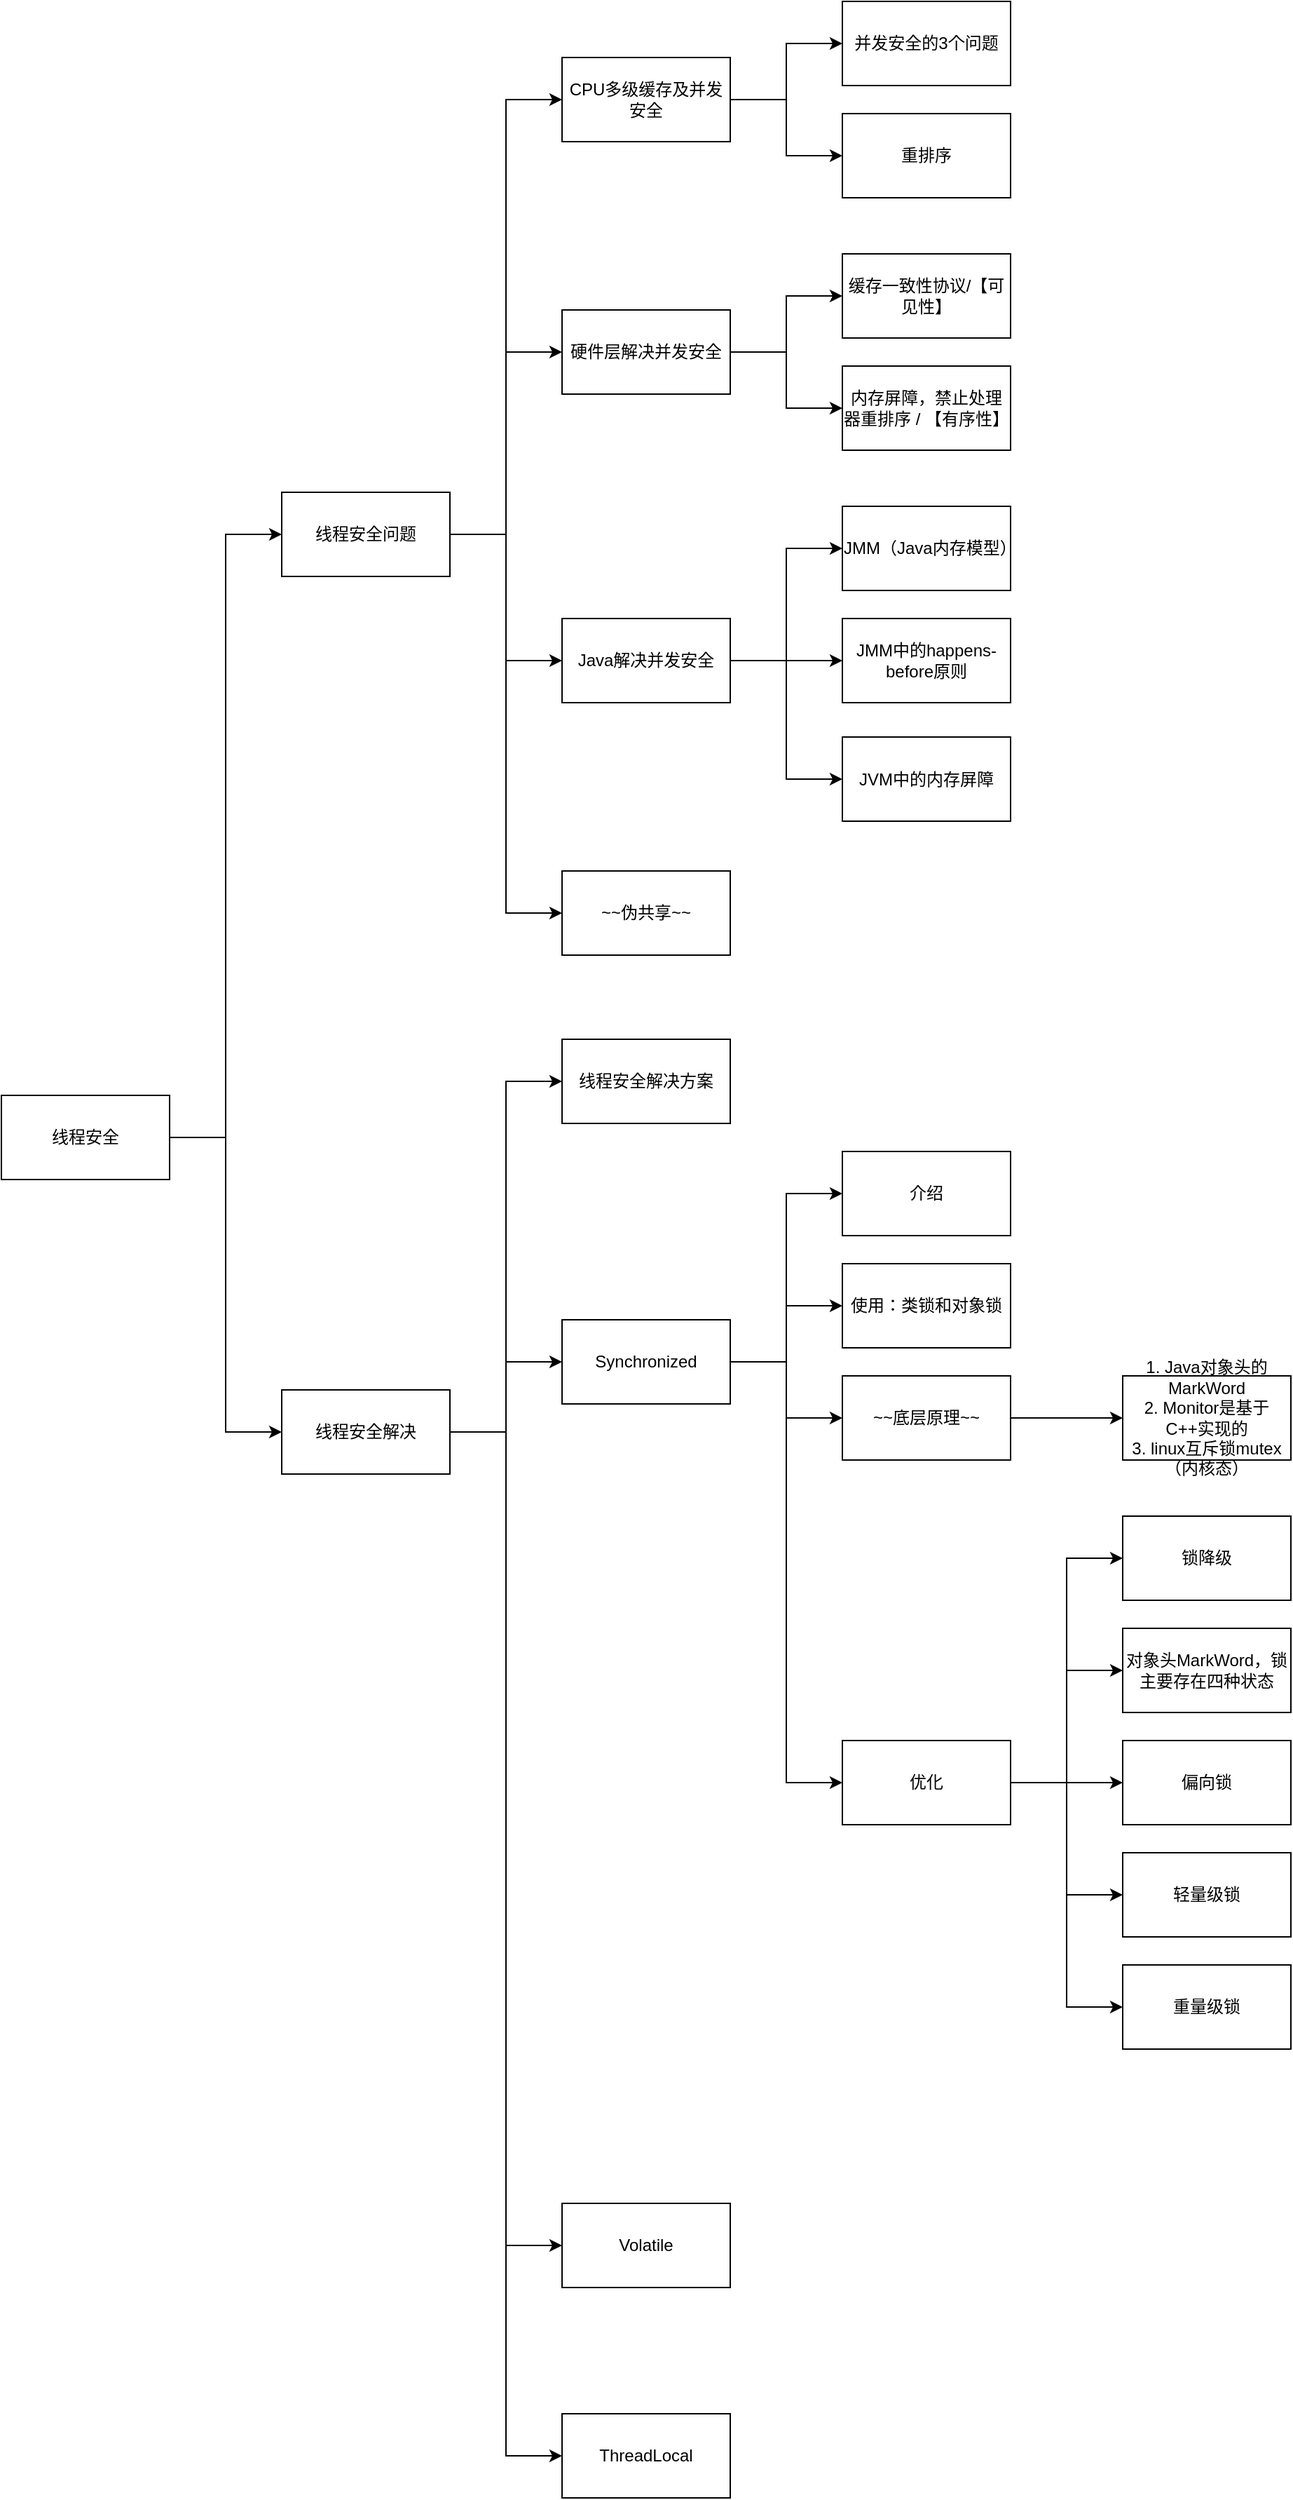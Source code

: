 <mxfile version="20.8.16" type="device"><diagram name="第 1 页" id="PH7zY7GD9xR7PyJJDMaR"><mxGraphModel dx="876" dy="828" grid="1" gridSize="10" guides="1" tooltips="1" connect="1" arrows="1" fold="1" page="1" pageScale="1" pageWidth="827" pageHeight="1169" math="0" shadow="0"><root><mxCell id="0"/><mxCell id="1" parent="0"/><mxCell id="GE9L2oN_wP7Hbji7ABV1-3" value="" style="edgeStyle=orthogonalEdgeStyle;rounded=0;orthogonalLoop=1;jettySize=auto;html=1;entryX=0;entryY=0.5;entryDx=0;entryDy=0;" parent="1" source="GE9L2oN_wP7Hbji7ABV1-1" target="GE9L2oN_wP7Hbji7ABV1-2" edge="1"><mxGeometry relative="1" as="geometry"/></mxCell><mxCell id="GE9L2oN_wP7Hbji7ABV1-5" style="edgeStyle=orthogonalEdgeStyle;rounded=0;orthogonalLoop=1;jettySize=auto;html=1;entryX=0;entryY=0.5;entryDx=0;entryDy=0;" parent="1" source="GE9L2oN_wP7Hbji7ABV1-1" target="GE9L2oN_wP7Hbji7ABV1-4" edge="1"><mxGeometry relative="1" as="geometry"/></mxCell><mxCell id="GE9L2oN_wP7Hbji7ABV1-15" style="edgeStyle=orthogonalEdgeStyle;rounded=0;orthogonalLoop=1;jettySize=auto;html=1;entryX=0;entryY=0.5;entryDx=0;entryDy=0;" parent="1" source="GE9L2oN_wP7Hbji7ABV1-1" target="GE9L2oN_wP7Hbji7ABV1-14" edge="1"><mxGeometry relative="1" as="geometry"/></mxCell><mxCell id="GE9L2oN_wP7Hbji7ABV1-29" style="edgeStyle=orthogonalEdgeStyle;rounded=0;orthogonalLoop=1;jettySize=auto;html=1;entryX=0;entryY=0.5;entryDx=0;entryDy=0;" parent="1" source="GE9L2oN_wP7Hbji7ABV1-1" target="GE9L2oN_wP7Hbji7ABV1-28" edge="1"><mxGeometry relative="1" as="geometry"/></mxCell><mxCell id="GE9L2oN_wP7Hbji7ABV1-1" value="线程安全问题" style="rounded=0;whiteSpace=wrap;html=1;" parent="1" vertex="1"><mxGeometry x="240" y="410" width="120" height="60" as="geometry"/></mxCell><mxCell id="GE9L2oN_wP7Hbji7ABV1-7" value="" style="edgeStyle=orthogonalEdgeStyle;rounded=0;orthogonalLoop=1;jettySize=auto;html=1;" parent="1" source="GE9L2oN_wP7Hbji7ABV1-2" target="GE9L2oN_wP7Hbji7ABV1-6" edge="1"><mxGeometry relative="1" as="geometry"/></mxCell><mxCell id="GE9L2oN_wP7Hbji7ABV1-9" style="edgeStyle=orthogonalEdgeStyle;rounded=0;orthogonalLoop=1;jettySize=auto;html=1;entryX=0;entryY=0.5;entryDx=0;entryDy=0;" parent="1" source="GE9L2oN_wP7Hbji7ABV1-2" target="GE9L2oN_wP7Hbji7ABV1-8" edge="1"><mxGeometry relative="1" as="geometry"/></mxCell><mxCell id="GE9L2oN_wP7Hbji7ABV1-2" value="CPU多级缓存及并发安全" style="rounded=0;whiteSpace=wrap;html=1;" parent="1" vertex="1"><mxGeometry x="440" y="100" width="120" height="60" as="geometry"/></mxCell><mxCell id="GE9L2oN_wP7Hbji7ABV1-21" value="" style="edgeStyle=orthogonalEdgeStyle;rounded=0;orthogonalLoop=1;jettySize=auto;html=1;entryX=0;entryY=0.5;entryDx=0;entryDy=0;" parent="1" source="GE9L2oN_wP7Hbji7ABV1-4" target="GE9L2oN_wP7Hbji7ABV1-20" edge="1"><mxGeometry relative="1" as="geometry"/></mxCell><mxCell id="GE9L2oN_wP7Hbji7ABV1-26" style="edgeStyle=orthogonalEdgeStyle;rounded=0;orthogonalLoop=1;jettySize=auto;html=1;entryX=0;entryY=0.5;entryDx=0;entryDy=0;" parent="1" source="GE9L2oN_wP7Hbji7ABV1-4" target="GE9L2oN_wP7Hbji7ABV1-22" edge="1"><mxGeometry relative="1" as="geometry"/></mxCell><mxCell id="GE9L2oN_wP7Hbji7ABV1-27" style="edgeStyle=orthogonalEdgeStyle;rounded=0;orthogonalLoop=1;jettySize=auto;html=1;entryX=0;entryY=0.5;entryDx=0;entryDy=0;" parent="1" source="GE9L2oN_wP7Hbji7ABV1-4" target="GE9L2oN_wP7Hbji7ABV1-23" edge="1"><mxGeometry relative="1" as="geometry"/></mxCell><mxCell id="GE9L2oN_wP7Hbji7ABV1-4" value="Java解决并发安全" style="rounded=0;whiteSpace=wrap;html=1;" parent="1" vertex="1"><mxGeometry x="440" y="500" width="120" height="60" as="geometry"/></mxCell><mxCell id="GE9L2oN_wP7Hbji7ABV1-6" value="并发安全的3个问题" style="rounded=0;whiteSpace=wrap;html=1;" parent="1" vertex="1"><mxGeometry x="640" y="60" width="120" height="60" as="geometry"/></mxCell><mxCell id="GE9L2oN_wP7Hbji7ABV1-8" value="重排序" style="rounded=0;whiteSpace=wrap;html=1;" parent="1" vertex="1"><mxGeometry x="640" y="140" width="120" height="60" as="geometry"/></mxCell><mxCell id="GE9L2oN_wP7Hbji7ABV1-13" style="edgeStyle=orthogonalEdgeStyle;rounded=0;orthogonalLoop=1;jettySize=auto;html=1;entryX=0;entryY=0.5;entryDx=0;entryDy=0;" parent="1" source="GE9L2oN_wP7Hbji7ABV1-10" target="GE9L2oN_wP7Hbji7ABV1-1" edge="1"><mxGeometry relative="1" as="geometry"/></mxCell><mxCell id="GE9L2oN_wP7Hbji7ABV1-37" style="edgeStyle=orthogonalEdgeStyle;rounded=0;orthogonalLoop=1;jettySize=auto;html=1;entryX=0;entryY=0.5;entryDx=0;entryDy=0;" parent="1" source="GE9L2oN_wP7Hbji7ABV1-10" target="GE9L2oN_wP7Hbji7ABV1-30" edge="1"><mxGeometry relative="1" as="geometry"/></mxCell><mxCell id="GE9L2oN_wP7Hbji7ABV1-10" value="线程安全" style="rounded=0;whiteSpace=wrap;html=1;" parent="1" vertex="1"><mxGeometry x="40" y="840" width="120" height="60" as="geometry"/></mxCell><mxCell id="GE9L2oN_wP7Hbji7ABV1-17" value="" style="edgeStyle=orthogonalEdgeStyle;rounded=0;orthogonalLoop=1;jettySize=auto;html=1;entryX=0;entryY=0.5;entryDx=0;entryDy=0;" parent="1" source="GE9L2oN_wP7Hbji7ABV1-14" target="GE9L2oN_wP7Hbji7ABV1-16" edge="1"><mxGeometry relative="1" as="geometry"/></mxCell><mxCell id="GE9L2oN_wP7Hbji7ABV1-19" style="edgeStyle=orthogonalEdgeStyle;rounded=0;orthogonalLoop=1;jettySize=auto;html=1;entryX=0;entryY=0.5;entryDx=0;entryDy=0;" parent="1" source="GE9L2oN_wP7Hbji7ABV1-14" target="GE9L2oN_wP7Hbji7ABV1-18" edge="1"><mxGeometry relative="1" as="geometry"/></mxCell><mxCell id="GE9L2oN_wP7Hbji7ABV1-14" value="硬件层解决并发安全" style="rounded=0;whiteSpace=wrap;html=1;" parent="1" vertex="1"><mxGeometry x="440" y="280" width="120" height="60" as="geometry"/></mxCell><mxCell id="GE9L2oN_wP7Hbji7ABV1-16" value="缓存一致性协议/【可见性】" style="rounded=0;whiteSpace=wrap;html=1;" parent="1" vertex="1"><mxGeometry x="640" y="240" width="120" height="60" as="geometry"/></mxCell><mxCell id="GE9L2oN_wP7Hbji7ABV1-18" value="内存屏障，禁止处理器重排序 / 【有序性】" style="rounded=0;whiteSpace=wrap;html=1;" parent="1" vertex="1"><mxGeometry x="640" y="320" width="120" height="60" as="geometry"/></mxCell><mxCell id="GE9L2oN_wP7Hbji7ABV1-20" value="JMM（Java内存模型）" style="rounded=0;whiteSpace=wrap;html=1;" parent="1" vertex="1"><mxGeometry x="640" y="420" width="120" height="60" as="geometry"/></mxCell><mxCell id="GE9L2oN_wP7Hbji7ABV1-22" value="JMM中的happens-before原则" style="rounded=0;whiteSpace=wrap;html=1;" parent="1" vertex="1"><mxGeometry x="640" y="500" width="120" height="60" as="geometry"/></mxCell><mxCell id="GE9L2oN_wP7Hbji7ABV1-23" value="JVM中的内存屏障" style="rounded=0;whiteSpace=wrap;html=1;" parent="1" vertex="1"><mxGeometry x="640" y="584.5" width="120" height="60" as="geometry"/></mxCell><mxCell id="GE9L2oN_wP7Hbji7ABV1-28" value="~~伪共享~~" style="rounded=0;whiteSpace=wrap;html=1;" parent="1" vertex="1"><mxGeometry x="440" y="680" width="120" height="60" as="geometry"/></mxCell><mxCell id="GE9L2oN_wP7Hbji7ABV1-32" value="" style="edgeStyle=orthogonalEdgeStyle;rounded=0;orthogonalLoop=1;jettySize=auto;html=1;entryX=0;entryY=0.5;entryDx=0;entryDy=0;" parent="1" source="GE9L2oN_wP7Hbji7ABV1-30" target="GE9L2oN_wP7Hbji7ABV1-31" edge="1"><mxGeometry relative="1" as="geometry"/></mxCell><mxCell id="GE9L2oN_wP7Hbji7ABV1-38" style="edgeStyle=orthogonalEdgeStyle;rounded=0;orthogonalLoop=1;jettySize=auto;html=1;entryX=0;entryY=0.5;entryDx=0;entryDy=0;" parent="1" source="GE9L2oN_wP7Hbji7ABV1-30" target="GE9L2oN_wP7Hbji7ABV1-34" edge="1"><mxGeometry relative="1" as="geometry"/></mxCell><mxCell id="GE9L2oN_wP7Hbji7ABV1-39" style="edgeStyle=orthogonalEdgeStyle;rounded=0;orthogonalLoop=1;jettySize=auto;html=1;entryX=0;entryY=0.5;entryDx=0;entryDy=0;" parent="1" source="GE9L2oN_wP7Hbji7ABV1-30" target="GE9L2oN_wP7Hbji7ABV1-35" edge="1"><mxGeometry relative="1" as="geometry"/></mxCell><mxCell id="GE9L2oN_wP7Hbji7ABV1-40" style="edgeStyle=orthogonalEdgeStyle;rounded=0;orthogonalLoop=1;jettySize=auto;html=1;entryX=0;entryY=0.5;entryDx=0;entryDy=0;" parent="1" source="GE9L2oN_wP7Hbji7ABV1-30" target="GE9L2oN_wP7Hbji7ABV1-36" edge="1"><mxGeometry relative="1" as="geometry"/></mxCell><mxCell id="GE9L2oN_wP7Hbji7ABV1-30" value="线程安全解决" style="rounded=0;whiteSpace=wrap;html=1;" parent="1" vertex="1"><mxGeometry x="240" y="1050" width="120" height="60" as="geometry"/></mxCell><mxCell id="GE9L2oN_wP7Hbji7ABV1-31" value="线程安全解决方案" style="rounded=0;whiteSpace=wrap;html=1;" parent="1" vertex="1"><mxGeometry x="440" y="800" width="120" height="60" as="geometry"/></mxCell><mxCell id="GE9L2oN_wP7Hbji7ABV1-42" value="" style="edgeStyle=orthogonalEdgeStyle;rounded=0;orthogonalLoop=1;jettySize=auto;html=1;entryX=0;entryY=0.5;entryDx=0;entryDy=0;" parent="1" source="GE9L2oN_wP7Hbji7ABV1-34" target="GE9L2oN_wP7Hbji7ABV1-41" edge="1"><mxGeometry relative="1" as="geometry"/></mxCell><mxCell id="GE9L2oN_wP7Hbji7ABV1-47" style="edgeStyle=orthogonalEdgeStyle;rounded=0;orthogonalLoop=1;jettySize=auto;html=1;entryX=0;entryY=0.5;entryDx=0;entryDy=0;" parent="1" source="GE9L2oN_wP7Hbji7ABV1-34" target="GE9L2oN_wP7Hbji7ABV1-44" edge="1"><mxGeometry relative="1" as="geometry"/></mxCell><mxCell id="GE9L2oN_wP7Hbji7ABV1-48" style="edgeStyle=orthogonalEdgeStyle;rounded=0;orthogonalLoop=1;jettySize=auto;html=1;" parent="1" source="GE9L2oN_wP7Hbji7ABV1-34" target="GE9L2oN_wP7Hbji7ABV1-46" edge="1"><mxGeometry relative="1" as="geometry"/></mxCell><mxCell id="GE9L2oN_wP7Hbji7ABV1-49" style="edgeStyle=orthogonalEdgeStyle;rounded=0;orthogonalLoop=1;jettySize=auto;html=1;entryX=0;entryY=0.5;entryDx=0;entryDy=0;" parent="1" source="GE9L2oN_wP7Hbji7ABV1-34" target="GE9L2oN_wP7Hbji7ABV1-45" edge="1"><mxGeometry relative="1" as="geometry"/></mxCell><mxCell id="GE9L2oN_wP7Hbji7ABV1-34" value="Synchronized" style="rounded=0;whiteSpace=wrap;html=1;" parent="1" vertex="1"><mxGeometry x="440" y="1000" width="120" height="60" as="geometry"/></mxCell><mxCell id="GE9L2oN_wP7Hbji7ABV1-35" value="Volatile" style="rounded=0;whiteSpace=wrap;html=1;" parent="1" vertex="1"><mxGeometry x="440" y="1630" width="120" height="60" as="geometry"/></mxCell><mxCell id="GE9L2oN_wP7Hbji7ABV1-36" value="ThreadLocal" style="rounded=0;whiteSpace=wrap;html=1;" parent="1" vertex="1"><mxGeometry x="440" y="1780" width="120" height="60" as="geometry"/></mxCell><mxCell id="GE9L2oN_wP7Hbji7ABV1-41" value="介绍" style="rounded=0;whiteSpace=wrap;html=1;" parent="1" vertex="1"><mxGeometry x="640" y="880" width="120" height="60" as="geometry"/></mxCell><mxCell id="GE9L2oN_wP7Hbji7ABV1-44" value="使用：类锁和对象锁" style="rounded=0;whiteSpace=wrap;html=1;" parent="1" vertex="1"><mxGeometry x="640" y="960" width="120" height="60" as="geometry"/></mxCell><mxCell id="OclsaCN1dT14EpfNG31b-6" style="edgeStyle=orthogonalEdgeStyle;rounded=0;orthogonalLoop=1;jettySize=auto;html=1;entryX=0;entryY=0.5;entryDx=0;entryDy=0;" edge="1" parent="1" source="GE9L2oN_wP7Hbji7ABV1-45" target="GE9L2oN_wP7Hbji7ABV1-52"><mxGeometry relative="1" as="geometry"/></mxCell><mxCell id="OclsaCN1dT14EpfNG31b-7" style="edgeStyle=orthogonalEdgeStyle;rounded=0;orthogonalLoop=1;jettySize=auto;html=1;entryX=0;entryY=0.5;entryDx=0;entryDy=0;" edge="1" parent="1" source="GE9L2oN_wP7Hbji7ABV1-45" target="OclsaCN1dT14EpfNG31b-1"><mxGeometry relative="1" as="geometry"/></mxCell><mxCell id="OclsaCN1dT14EpfNG31b-8" style="edgeStyle=orthogonalEdgeStyle;rounded=0;orthogonalLoop=1;jettySize=auto;html=1;" edge="1" parent="1" source="GE9L2oN_wP7Hbji7ABV1-45" target="OclsaCN1dT14EpfNG31b-3"><mxGeometry relative="1" as="geometry"/></mxCell><mxCell id="OclsaCN1dT14EpfNG31b-9" style="edgeStyle=orthogonalEdgeStyle;rounded=0;orthogonalLoop=1;jettySize=auto;html=1;entryX=0;entryY=0.5;entryDx=0;entryDy=0;" edge="1" parent="1" source="GE9L2oN_wP7Hbji7ABV1-45" target="OclsaCN1dT14EpfNG31b-4"><mxGeometry relative="1" as="geometry"/></mxCell><mxCell id="OclsaCN1dT14EpfNG31b-10" style="edgeStyle=orthogonalEdgeStyle;rounded=0;orthogonalLoop=1;jettySize=auto;html=1;entryX=0;entryY=0.5;entryDx=0;entryDy=0;" edge="1" parent="1" source="GE9L2oN_wP7Hbji7ABV1-45" target="OclsaCN1dT14EpfNG31b-2"><mxGeometry relative="1" as="geometry"/></mxCell><mxCell id="GE9L2oN_wP7Hbji7ABV1-45" value="优化" style="rounded=0;whiteSpace=wrap;html=1;" parent="1" vertex="1"><mxGeometry x="640" y="1300" width="120" height="60" as="geometry"/></mxCell><mxCell id="GE9L2oN_wP7Hbji7ABV1-51" value="" style="edgeStyle=orthogonalEdgeStyle;rounded=0;orthogonalLoop=1;jettySize=auto;html=1;" parent="1" source="GE9L2oN_wP7Hbji7ABV1-46" target="GE9L2oN_wP7Hbji7ABV1-50" edge="1"><mxGeometry relative="1" as="geometry"/></mxCell><mxCell id="GE9L2oN_wP7Hbji7ABV1-46" value="~~底层原理~~" style="rounded=0;whiteSpace=wrap;html=1;" parent="1" vertex="1"><mxGeometry x="640" y="1040" width="120" height="60" as="geometry"/></mxCell><mxCell id="GE9L2oN_wP7Hbji7ABV1-50" value="&lt;div&gt;1. Java对象头的MarkWord&lt;/div&gt;&lt;div&gt;2. Monitor是基于C++实现的&lt;/div&gt;&lt;div&gt;3. linux互斥锁mutex（内核态）&lt;/div&gt;" style="rounded=0;whiteSpace=wrap;html=1;" parent="1" vertex="1"><mxGeometry x="840" y="1040" width="120" height="60" as="geometry"/></mxCell><mxCell id="GE9L2oN_wP7Hbji7ABV1-52" value="锁降级" style="rounded=0;whiteSpace=wrap;html=1;" parent="1" vertex="1"><mxGeometry x="840" y="1140" width="120" height="60" as="geometry"/></mxCell><mxCell id="OclsaCN1dT14EpfNG31b-1" value="对象头MarkWord，锁主要存在四种状态" style="rounded=0;whiteSpace=wrap;html=1;" vertex="1" parent="1"><mxGeometry x="840" y="1220" width="120" height="60" as="geometry"/></mxCell><mxCell id="OclsaCN1dT14EpfNG31b-2" value="重量级锁" style="rounded=0;whiteSpace=wrap;html=1;" vertex="1" parent="1"><mxGeometry x="840" y="1460" width="120" height="60" as="geometry"/></mxCell><mxCell id="OclsaCN1dT14EpfNG31b-3" value="偏向锁" style="rounded=0;whiteSpace=wrap;html=1;" vertex="1" parent="1"><mxGeometry x="840" y="1300" width="120" height="60" as="geometry"/></mxCell><mxCell id="OclsaCN1dT14EpfNG31b-4" value="轻量级锁" style="rounded=0;whiteSpace=wrap;html=1;" vertex="1" parent="1"><mxGeometry x="840" y="1380" width="120" height="60" as="geometry"/></mxCell></root></mxGraphModel></diagram></mxfile>